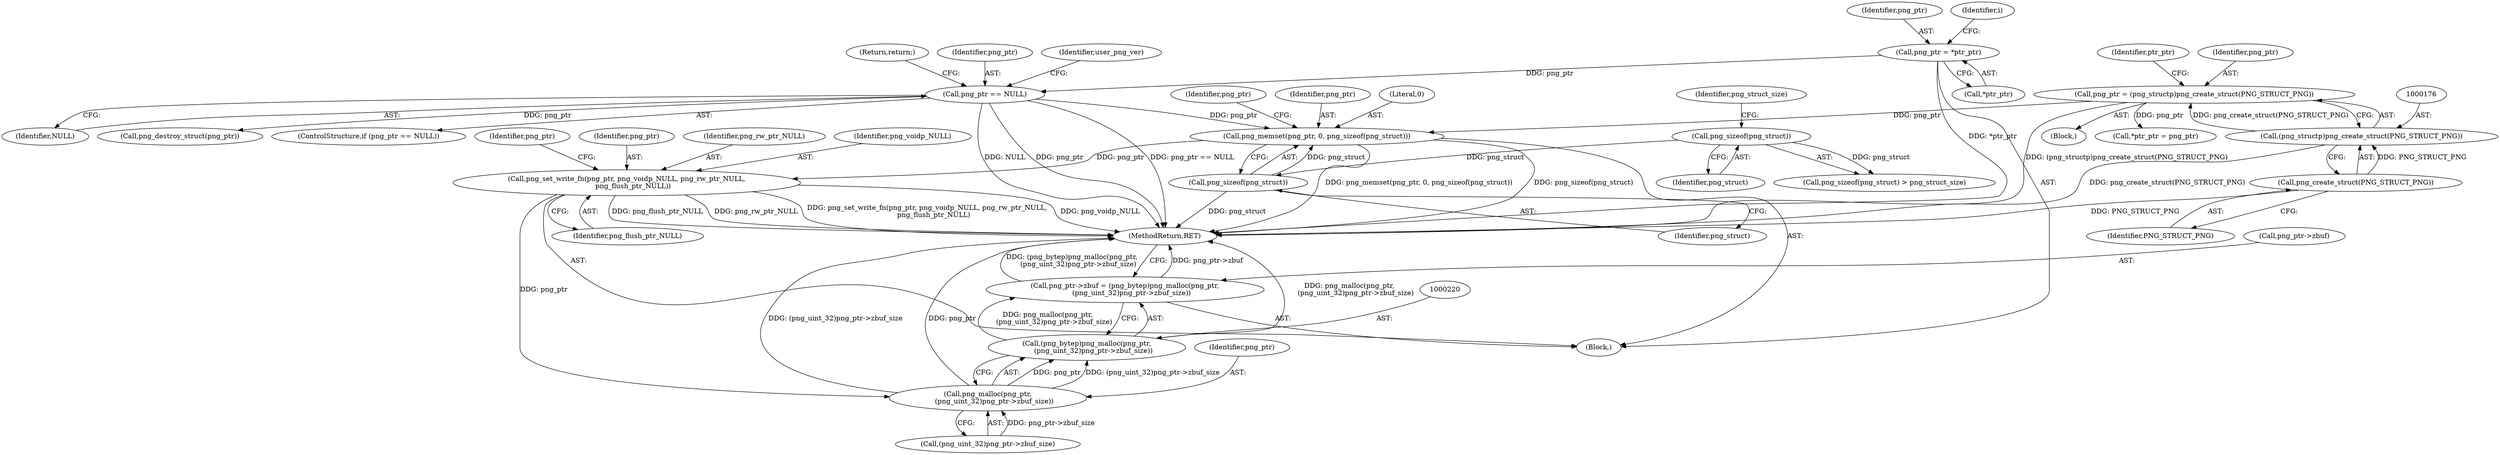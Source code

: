 digraph "0_Chrome_7f3d85b096f66870a15b37c2f40b219b2e292693_28@API" {
"1000183" [label="(Call,png_memset(png_ptr, 0, png_sizeof(png_struct)))"];
"1000122" [label="(Call,png_ptr == NULL)"];
"1000112" [label="(Call,png_ptr = *ptr_ptr)"];
"1000173" [label="(Call,png_ptr = (png_structp)png_create_struct(PNG_STRUCT_PNG))"];
"1000175" [label="(Call,(png_structp)png_create_struct(PNG_STRUCT_PNG))"];
"1000177" [label="(Call,png_create_struct(PNG_STRUCT_PNG))"];
"1000186" [label="(Call,png_sizeof(png_struct))"];
"1000167" [label="(Call,png_sizeof(png_struct))"];
"1000205" [label="(Call,png_set_write_fn(png_ptr, png_voidp_NULL, png_rw_ptr_NULL,\n      png_flush_ptr_NULL))"];
"1000221" [label="(Call,png_malloc(png_ptr,\n      (png_uint_32)png_ptr->zbuf_size))"];
"1000219" [label="(Call,(png_bytep)png_malloc(png_ptr,\n      (png_uint_32)png_ptr->zbuf_size))"];
"1000215" [label="(Call,png_ptr->zbuf = (png_bytep)png_malloc(png_ptr,\n      (png_uint_32)png_ptr->zbuf_size))"];
"1000187" [label="(Identifier,png_struct)"];
"1000123" [label="(Identifier,png_ptr)"];
"1000113" [label="(Identifier,png_ptr)"];
"1000219" [label="(Call,(png_bytep)png_malloc(png_ptr,\n      (png_uint_32)png_ptr->zbuf_size))"];
"1000131" [label="(Identifier,user_png_ver)"];
"1000185" [label="(Literal,0)"];
"1000209" [label="(Identifier,png_flush_ptr_NULL)"];
"1000186" [label="(Call,png_sizeof(png_struct))"];
"1000119" [label="(Identifier,i)"];
"1000183" [label="(Call,png_memset(png_ptr, 0, png_sizeof(png_struct)))"];
"1000212" [label="(Identifier,png_ptr)"];
"1000222" [label="(Identifier,png_ptr)"];
"1000170" [label="(Block,)"];
"1000221" [label="(Call,png_malloc(png_ptr,\n      (png_uint_32)png_ptr->zbuf_size))"];
"1000122" [label="(Call,png_ptr == NULL)"];
"1000175" [label="(Call,(png_structp)png_create_struct(PNG_STRUCT_PNG))"];
"1000206" [label="(Identifier,png_ptr)"];
"1000168" [label="(Identifier,png_struct)"];
"1000124" [label="(Identifier,NULL)"];
"1000177" [label="(Call,png_create_struct(PNG_STRUCT_PNG))"];
"1000166" [label="(Call,png_sizeof(png_struct) > png_struct_size)"];
"1000114" [label="(Call,*ptr_ptr)"];
"1000181" [label="(Identifier,ptr_ptr)"];
"1000190" [label="(Identifier,png_ptr)"];
"1000167" [label="(Call,png_sizeof(png_struct))"];
"1000184" [label="(Identifier,png_ptr)"];
"1000125" [label="(Return,return;)"];
"1000178" [label="(Identifier,PNG_STRUCT_PNG)"];
"1000174" [label="(Identifier,png_ptr)"];
"1000208" [label="(Identifier,png_rw_ptr_NULL)"];
"1000223" [label="(Call,(png_uint_32)png_ptr->zbuf_size)"];
"1000112" [label="(Call,png_ptr = *ptr_ptr)"];
"1000169" [label="(Identifier,png_struct_size)"];
"1000171" [label="(Call,png_destroy_struct(png_ptr))"];
"1000173" [label="(Call,png_ptr = (png_structp)png_create_struct(PNG_STRUCT_PNG))"];
"1000207" [label="(Identifier,png_voidp_NULL)"];
"1000215" [label="(Call,png_ptr->zbuf = (png_bytep)png_malloc(png_ptr,\n      (png_uint_32)png_ptr->zbuf_size))"];
"1000179" [label="(Call,*ptr_ptr = png_ptr)"];
"1000110" [label="(Block,)"];
"1000205" [label="(Call,png_set_write_fn(png_ptr, png_voidp_NULL, png_rw_ptr_NULL,\n      png_flush_ptr_NULL))"];
"1000216" [label="(Call,png_ptr->zbuf)"];
"1000121" [label="(ControlStructure,if (png_ptr == NULL))"];
"1000228" [label="(MethodReturn,RET)"];
"1000183" -> "1000110"  [label="AST: "];
"1000183" -> "1000186"  [label="CFG: "];
"1000184" -> "1000183"  [label="AST: "];
"1000185" -> "1000183"  [label="AST: "];
"1000186" -> "1000183"  [label="AST: "];
"1000190" -> "1000183"  [label="CFG: "];
"1000183" -> "1000228"  [label="DDG: png_sizeof(png_struct)"];
"1000183" -> "1000228"  [label="DDG: png_memset(png_ptr, 0, png_sizeof(png_struct))"];
"1000122" -> "1000183"  [label="DDG: png_ptr"];
"1000173" -> "1000183"  [label="DDG: png_ptr"];
"1000186" -> "1000183"  [label="DDG: png_struct"];
"1000183" -> "1000205"  [label="DDG: png_ptr"];
"1000122" -> "1000121"  [label="AST: "];
"1000122" -> "1000124"  [label="CFG: "];
"1000123" -> "1000122"  [label="AST: "];
"1000124" -> "1000122"  [label="AST: "];
"1000125" -> "1000122"  [label="CFG: "];
"1000131" -> "1000122"  [label="CFG: "];
"1000122" -> "1000228"  [label="DDG: png_ptr"];
"1000122" -> "1000228"  [label="DDG: png_ptr == NULL"];
"1000122" -> "1000228"  [label="DDG: NULL"];
"1000112" -> "1000122"  [label="DDG: png_ptr"];
"1000122" -> "1000171"  [label="DDG: png_ptr"];
"1000112" -> "1000110"  [label="AST: "];
"1000112" -> "1000114"  [label="CFG: "];
"1000113" -> "1000112"  [label="AST: "];
"1000114" -> "1000112"  [label="AST: "];
"1000119" -> "1000112"  [label="CFG: "];
"1000112" -> "1000228"  [label="DDG: *ptr_ptr"];
"1000173" -> "1000170"  [label="AST: "];
"1000173" -> "1000175"  [label="CFG: "];
"1000174" -> "1000173"  [label="AST: "];
"1000175" -> "1000173"  [label="AST: "];
"1000181" -> "1000173"  [label="CFG: "];
"1000173" -> "1000228"  [label="DDG: (png_structp)png_create_struct(PNG_STRUCT_PNG)"];
"1000175" -> "1000173"  [label="DDG: png_create_struct(PNG_STRUCT_PNG)"];
"1000173" -> "1000179"  [label="DDG: png_ptr"];
"1000175" -> "1000177"  [label="CFG: "];
"1000176" -> "1000175"  [label="AST: "];
"1000177" -> "1000175"  [label="AST: "];
"1000175" -> "1000228"  [label="DDG: png_create_struct(PNG_STRUCT_PNG)"];
"1000177" -> "1000175"  [label="DDG: PNG_STRUCT_PNG"];
"1000177" -> "1000178"  [label="CFG: "];
"1000178" -> "1000177"  [label="AST: "];
"1000177" -> "1000228"  [label="DDG: PNG_STRUCT_PNG"];
"1000186" -> "1000187"  [label="CFG: "];
"1000187" -> "1000186"  [label="AST: "];
"1000186" -> "1000228"  [label="DDG: png_struct"];
"1000167" -> "1000186"  [label="DDG: png_struct"];
"1000167" -> "1000166"  [label="AST: "];
"1000167" -> "1000168"  [label="CFG: "];
"1000168" -> "1000167"  [label="AST: "];
"1000169" -> "1000167"  [label="CFG: "];
"1000167" -> "1000166"  [label="DDG: png_struct"];
"1000205" -> "1000110"  [label="AST: "];
"1000205" -> "1000209"  [label="CFG: "];
"1000206" -> "1000205"  [label="AST: "];
"1000207" -> "1000205"  [label="AST: "];
"1000208" -> "1000205"  [label="AST: "];
"1000209" -> "1000205"  [label="AST: "];
"1000212" -> "1000205"  [label="CFG: "];
"1000205" -> "1000228"  [label="DDG: png_voidp_NULL"];
"1000205" -> "1000228"  [label="DDG: png_flush_ptr_NULL"];
"1000205" -> "1000228"  [label="DDG: png_rw_ptr_NULL"];
"1000205" -> "1000228"  [label="DDG: png_set_write_fn(png_ptr, png_voidp_NULL, png_rw_ptr_NULL,\n      png_flush_ptr_NULL)"];
"1000205" -> "1000221"  [label="DDG: png_ptr"];
"1000221" -> "1000219"  [label="AST: "];
"1000221" -> "1000223"  [label="CFG: "];
"1000222" -> "1000221"  [label="AST: "];
"1000223" -> "1000221"  [label="AST: "];
"1000219" -> "1000221"  [label="CFG: "];
"1000221" -> "1000228"  [label="DDG: (png_uint_32)png_ptr->zbuf_size"];
"1000221" -> "1000228"  [label="DDG: png_ptr"];
"1000221" -> "1000219"  [label="DDG: png_ptr"];
"1000221" -> "1000219"  [label="DDG: (png_uint_32)png_ptr->zbuf_size"];
"1000223" -> "1000221"  [label="DDG: png_ptr->zbuf_size"];
"1000219" -> "1000215"  [label="AST: "];
"1000220" -> "1000219"  [label="AST: "];
"1000215" -> "1000219"  [label="CFG: "];
"1000219" -> "1000228"  [label="DDG: png_malloc(png_ptr,\n      (png_uint_32)png_ptr->zbuf_size)"];
"1000219" -> "1000215"  [label="DDG: png_malloc(png_ptr,\n      (png_uint_32)png_ptr->zbuf_size)"];
"1000215" -> "1000110"  [label="AST: "];
"1000216" -> "1000215"  [label="AST: "];
"1000228" -> "1000215"  [label="CFG: "];
"1000215" -> "1000228"  [label="DDG: png_ptr->zbuf"];
"1000215" -> "1000228"  [label="DDG: (png_bytep)png_malloc(png_ptr,\n      (png_uint_32)png_ptr->zbuf_size)"];
}
